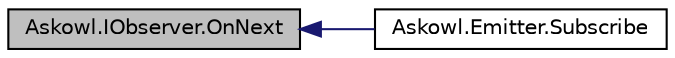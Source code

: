 digraph "Askowl.IObserver.OnNext"
{
 // INTERACTIVE_SVG=YES
  bgcolor="transparent";
  edge [fontname="Helvetica",fontsize="10",labelfontname="Helvetica",labelfontsize="10"];
  node [fontname="Helvetica",fontsize="10",shape=record];
  rankdir="LR";
  Node4 [label="Askowl.IObserver.OnNext",height=0.2,width=0.4,color="black", fillcolor="grey75", style="filled", fontcolor="black"];
  Node4 -> Node5 [dir="back",color="midnightblue",fontsize="10",style="solid",fontname="Helvetica"];
  Node5 [label="Askowl.Emitter.Subscribe",height=0.2,width=0.4,color="black",URL="$class_askowl_1_1_emitter.html#a70367f6b3d7f718f94b58f6b88ee3f8e",tooltip="Ask an emitter to tell me too "];
}
